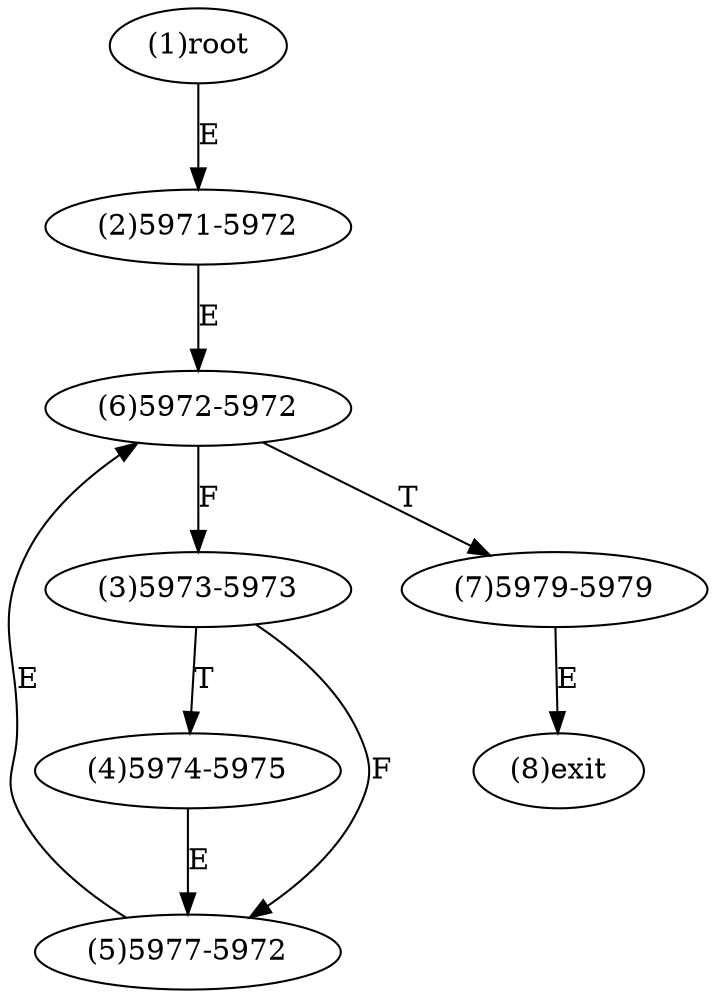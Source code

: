 digraph "" { 
1[ label="(1)root"];
2[ label="(2)5971-5972"];
3[ label="(3)5973-5973"];
4[ label="(4)5974-5975"];
5[ label="(5)5977-5972"];
6[ label="(6)5972-5972"];
7[ label="(7)5979-5979"];
8[ label="(8)exit"];
1->2[ label="E"];
2->6[ label="E"];
3->5[ label="F"];
3->4[ label="T"];
4->5[ label="E"];
5->6[ label="E"];
6->3[ label="F"];
6->7[ label="T"];
7->8[ label="E"];
}